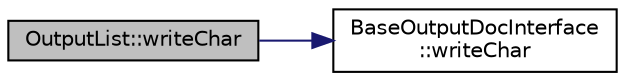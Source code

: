 digraph "OutputList::writeChar"
{
 // LATEX_PDF_SIZE
  edge [fontname="Helvetica",fontsize="10",labelfontname="Helvetica",labelfontsize="10"];
  node [fontname="Helvetica",fontsize="10",shape=record];
  rankdir="LR";
  Node1 [label="OutputList::writeChar",height=0.2,width=0.4,color="black", fillcolor="grey75", style="filled", fontcolor="black",tooltip=" "];
  Node1 -> Node2 [color="midnightblue",fontsize="10",style="solid"];
  Node2 [label="BaseOutputDocInterface\l::writeChar",height=0.2,width=0.4,color="black", fillcolor="white", style="filled",URL="$classBaseOutputDocInterface.html#a1577324720c1c71142dff84ae80b058d",tooltip=" "];
}
